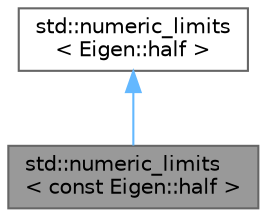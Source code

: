 digraph "std::numeric_limits&lt; const Eigen::half &gt;"
{
 // LATEX_PDF_SIZE
  bgcolor="transparent";
  edge [fontname=Helvetica,fontsize=10,labelfontname=Helvetica,labelfontsize=10];
  node [fontname=Helvetica,fontsize=10,shape=box,height=0.2,width=0.4];
  Node1 [id="Node000001",label="std::numeric_limits\l\< const Eigen::half \>",height=0.2,width=0.4,color="gray40", fillcolor="grey60", style="filled", fontcolor="black",tooltip=" "];
  Node2 -> Node1 [id="edge2_Node000001_Node000002",dir="back",color="steelblue1",style="solid",tooltip=" "];
  Node2 [id="Node000002",label="std::numeric_limits\l\< Eigen::half \>",height=0.2,width=0.4,color="gray40", fillcolor="white", style="filled",URL="$structstd_1_1numeric__limits_3_01_eigen_1_1half_01_4.html",tooltip=" "];
}
